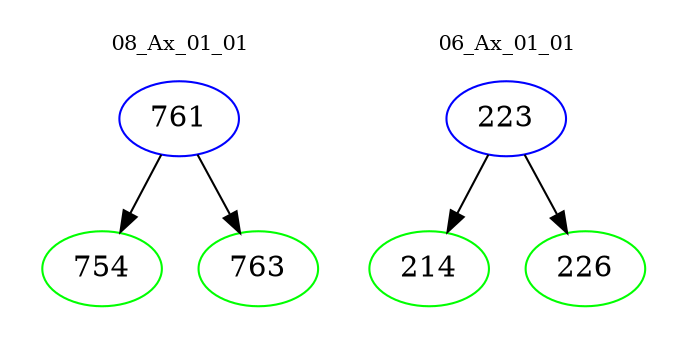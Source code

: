 digraph{
subgraph cluster_0 {
color = white
label = "08_Ax_01_01";
fontsize=10;
T0_761 [label="761", color="blue"]
T0_761 -> T0_754 [color="black"]
T0_754 [label="754", color="green"]
T0_761 -> T0_763 [color="black"]
T0_763 [label="763", color="green"]
}
subgraph cluster_1 {
color = white
label = "06_Ax_01_01";
fontsize=10;
T1_223 [label="223", color="blue"]
T1_223 -> T1_214 [color="black"]
T1_214 [label="214", color="green"]
T1_223 -> T1_226 [color="black"]
T1_226 [label="226", color="green"]
}
}

